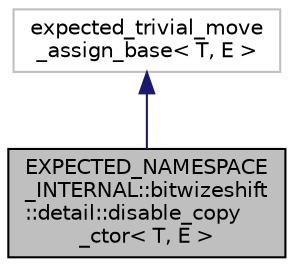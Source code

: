 digraph "EXPECTED_NAMESPACE_INTERNAL::bitwizeshift::detail::disable_copy_ctor&lt; T, E &gt;"
{
  edge [fontname="Helvetica",fontsize="10",labelfontname="Helvetica",labelfontsize="10"];
  node [fontname="Helvetica",fontsize="10",shape=record];
  Node2 [label="EXPECTED_NAMESPACE\l_INTERNAL::bitwizeshift\l::detail::disable_copy\l_ctor\< T, E \>",height=0.2,width=0.4,color="black", fillcolor="grey75", style="filled", fontcolor="black"];
  Node3 -> Node2 [dir="back",color="midnightblue",fontsize="10",style="solid",fontname="Helvetica"];
  Node3 [label="expected_trivial_move\l_assign_base\< T, E \>",height=0.2,width=0.4,color="grey75", fillcolor="white", style="filled"];
}
